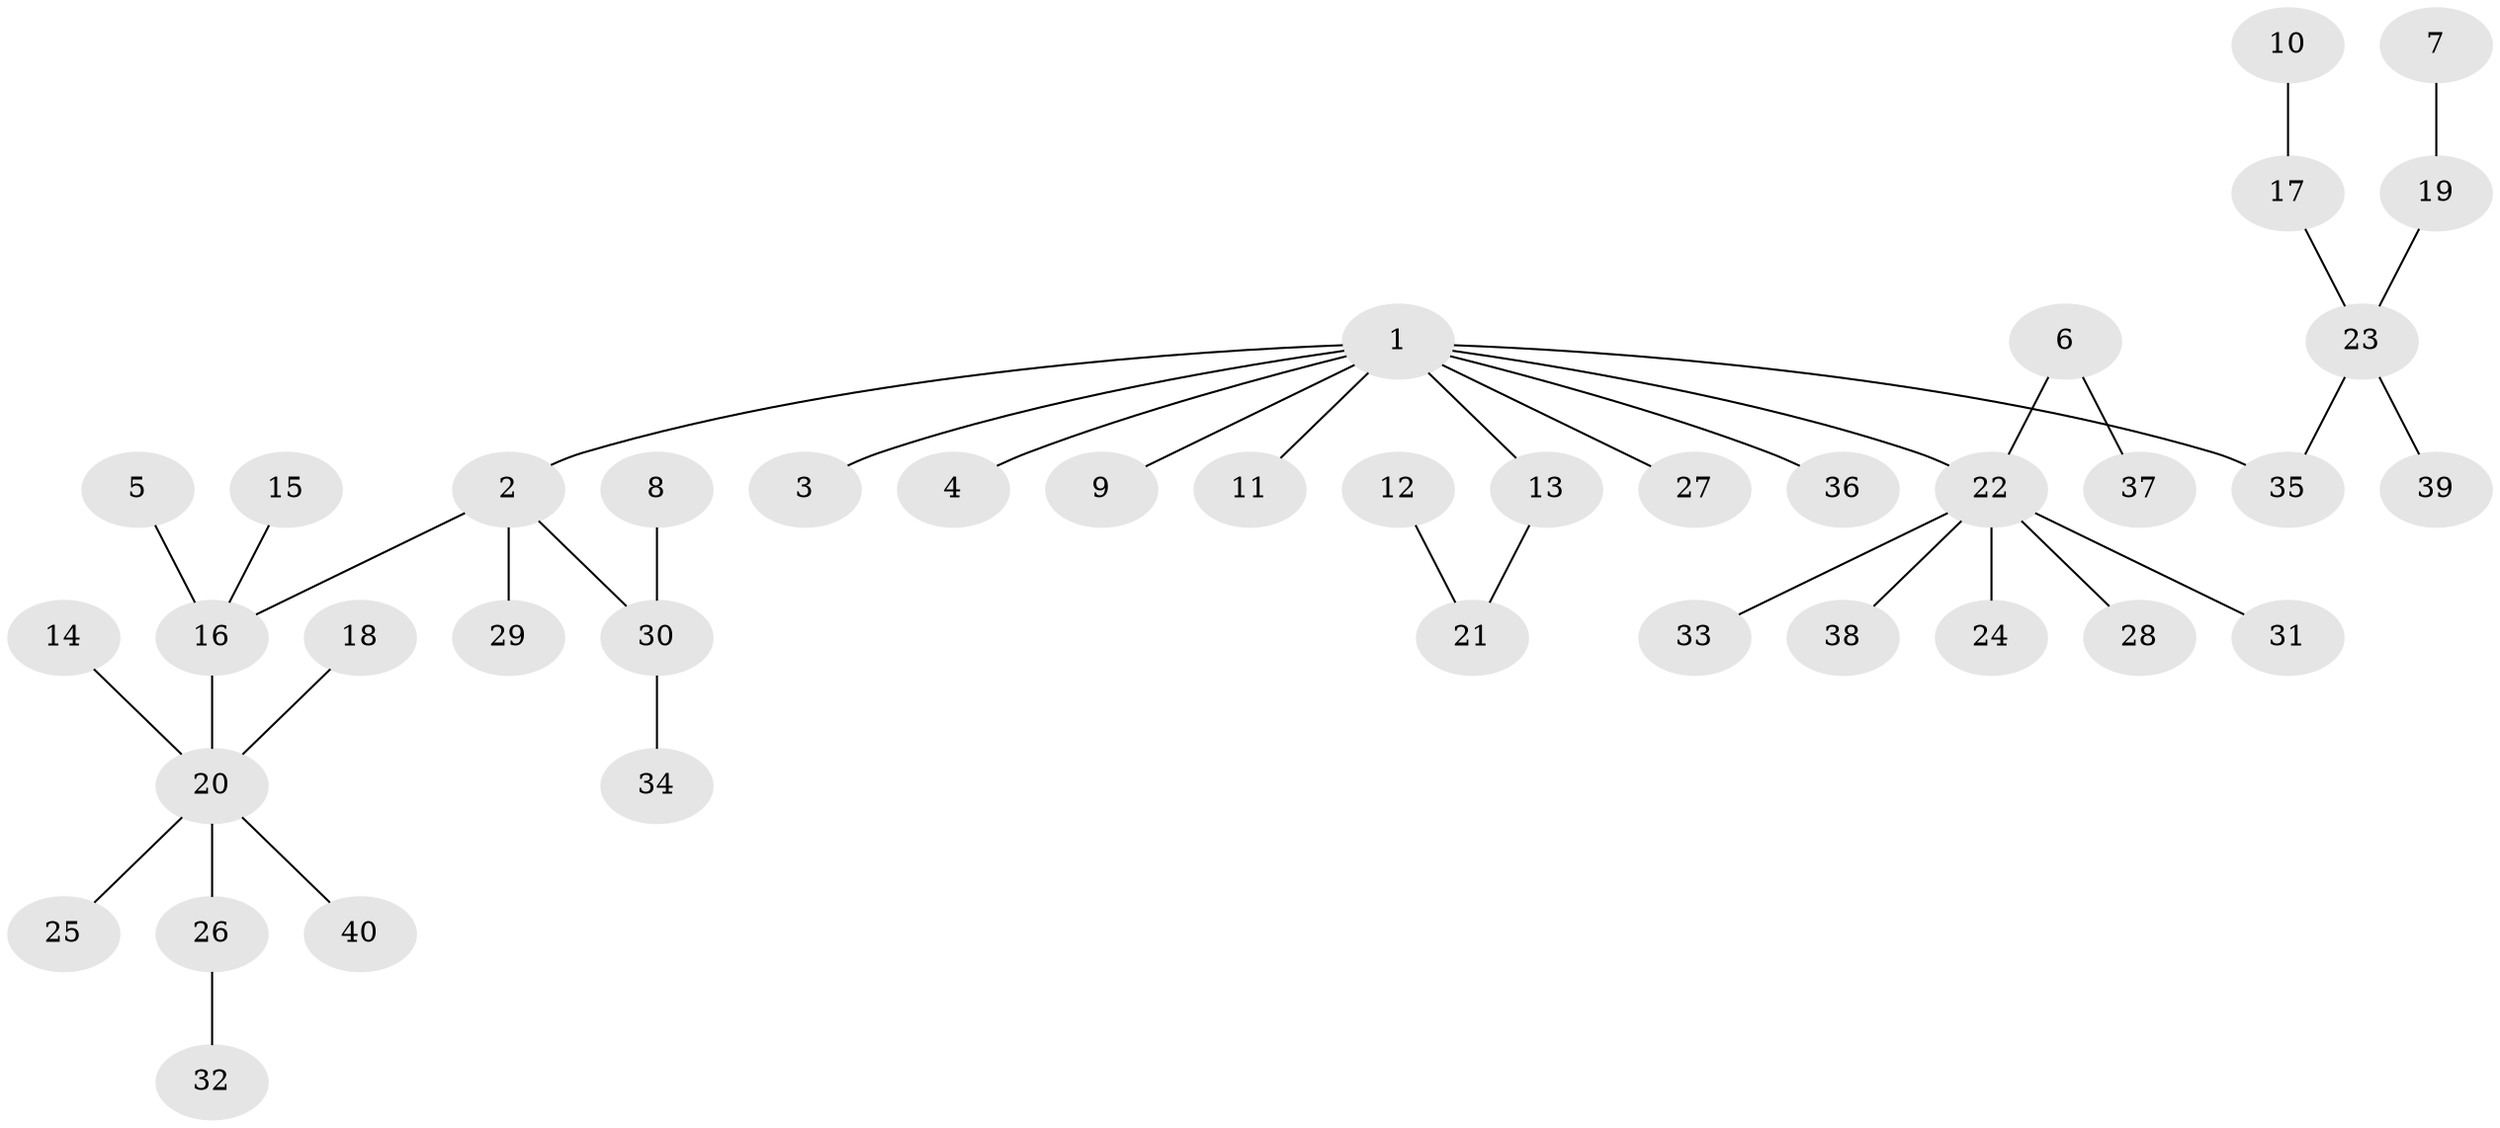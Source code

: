// original degree distribution, {5: 0.0379746835443038, 8: 0.012658227848101266, 1: 0.5569620253164557, 4: 0.08860759493670886, 3: 0.11392405063291139, 2: 0.17721518987341772, 6: 0.012658227848101266}
// Generated by graph-tools (version 1.1) at 2025/26/03/09/25 03:26:30]
// undirected, 40 vertices, 39 edges
graph export_dot {
graph [start="1"]
  node [color=gray90,style=filled];
  1;
  2;
  3;
  4;
  5;
  6;
  7;
  8;
  9;
  10;
  11;
  12;
  13;
  14;
  15;
  16;
  17;
  18;
  19;
  20;
  21;
  22;
  23;
  24;
  25;
  26;
  27;
  28;
  29;
  30;
  31;
  32;
  33;
  34;
  35;
  36;
  37;
  38;
  39;
  40;
  1 -- 2 [weight=1.0];
  1 -- 3 [weight=1.0];
  1 -- 4 [weight=1.0];
  1 -- 9 [weight=1.0];
  1 -- 11 [weight=1.0];
  1 -- 13 [weight=1.0];
  1 -- 22 [weight=1.0];
  1 -- 27 [weight=1.0];
  1 -- 35 [weight=1.0];
  1 -- 36 [weight=1.0];
  2 -- 16 [weight=1.0];
  2 -- 29 [weight=1.0];
  2 -- 30 [weight=1.0];
  5 -- 16 [weight=1.0];
  6 -- 22 [weight=1.0];
  6 -- 37 [weight=1.0];
  7 -- 19 [weight=1.0];
  8 -- 30 [weight=1.0];
  10 -- 17 [weight=1.0];
  12 -- 21 [weight=1.0];
  13 -- 21 [weight=1.0];
  14 -- 20 [weight=1.0];
  15 -- 16 [weight=1.0];
  16 -- 20 [weight=1.0];
  17 -- 23 [weight=1.0];
  18 -- 20 [weight=1.0];
  19 -- 23 [weight=1.0];
  20 -- 25 [weight=1.0];
  20 -- 26 [weight=1.0];
  20 -- 40 [weight=1.0];
  22 -- 24 [weight=1.0];
  22 -- 28 [weight=1.0];
  22 -- 31 [weight=1.0];
  22 -- 33 [weight=1.0];
  22 -- 38 [weight=1.0];
  23 -- 35 [weight=1.0];
  23 -- 39 [weight=1.0];
  26 -- 32 [weight=1.0];
  30 -- 34 [weight=1.0];
}
